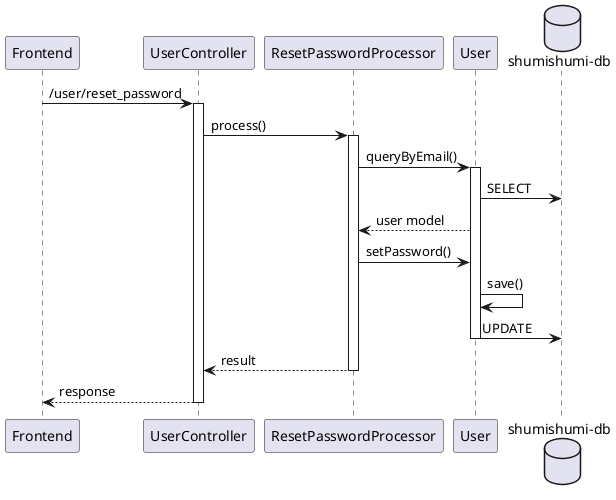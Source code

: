 @startuml resetPassword
participant "Frontend" as fe
participant "UserController" as uc

participant "ResetPasswordProcessor" as proc

participant "User" as um

database "shumishumi-db" as db

fe -> uc++ : /user/reset_password
uc -> proc++ : process()

proc -> um++ : queryByEmail()
um -> db : SELECT
proc <-- um : user model

proc -> um : setPassword()
um -> um : save()
um -> db : UPDATE
deactivate um

return result
return response

@enduml
